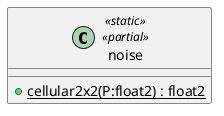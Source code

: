 @startuml
class noise <<static>> <<partial>> {
    + {static} cellular2x2(P:float2) : float2
}
@enduml
